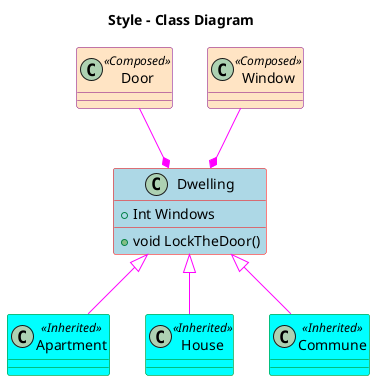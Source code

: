 @startuml Style_in_Class

title Style - Class Diagram

skinparam class {
'General styling for non stereotyped elements
  BackgroundColor LightBlue
  ArrowColor Fuchsia
  BorderColor Red
'Specific styling for stereotyped elements
  BackgroundColor<<Composed>> Bisque
  BorderColor<<Composed>> Purple
  BackgroundColor<<Inherited>> Cyan
  BorderColor<<Inherited>> Green
}

skinparam stereotypeCBackgroundColor Orange

class Dwelling {
  +Int Windows
  +void LockTheDoor()
}

class Apartment <<Inherited>>
class House <<Inherited>>
class Commune <<Inherited>>
class Window <<Composed>>
class Door <<Composed>>

Dwelling <|-down- Apartment
Dwelling <|-down- Commune
Dwelling <|-down- House
Dwelling *-up- Window
Dwelling *-up- Door



@enduml